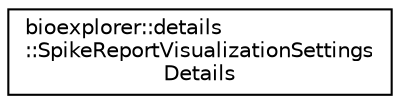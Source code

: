digraph "Graphical Class Hierarchy"
{
 // LATEX_PDF_SIZE
  edge [fontname="Helvetica",fontsize="10",labelfontname="Helvetica",labelfontsize="10"];
  node [fontname="Helvetica",fontsize="10",shape=record];
  rankdir="LR";
  Node0 [label="bioexplorer::details\l::SpikeReportVisualizationSettings\lDetails",height=0.2,width=0.4,color="black", fillcolor="white", style="filled",URL="$d8/d37/structbioexplorer_1_1details_1_1SpikeReportVisualizationSettingsDetails.html",tooltip=" "];
}
